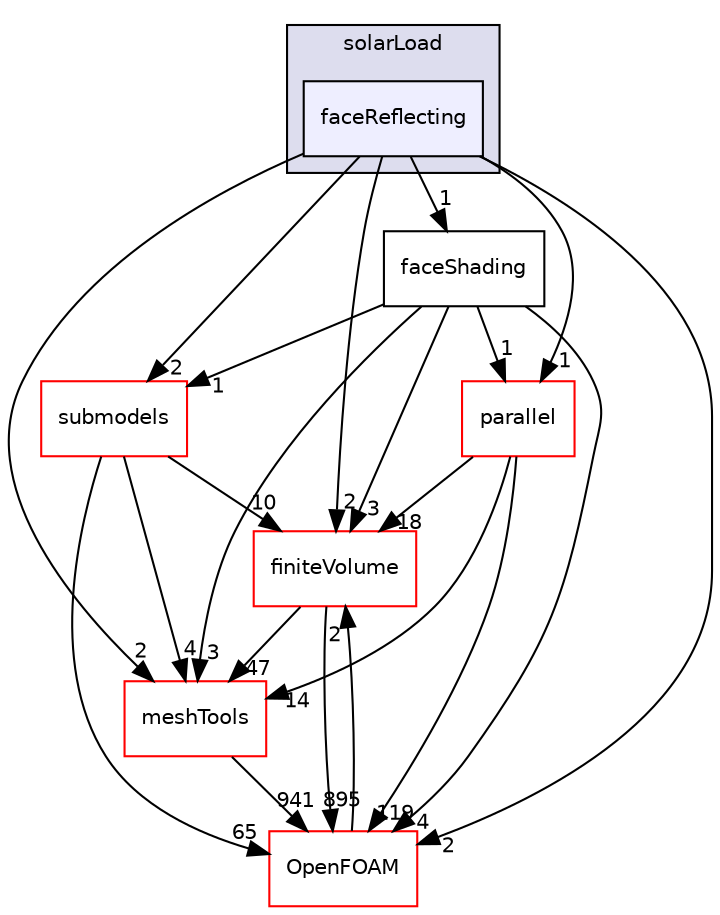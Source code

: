 digraph "src/thermophysicalModels/radiation/radiationModels/solarLoad/faceReflecting" {
  bgcolor=transparent;
  compound=true
  node [ fontsize="10", fontname="Helvetica"];
  edge [ labelfontsize="10", labelfontname="Helvetica"];
  subgraph clusterdir_f297ea9a9f8d3c8b6996293f607cec56 {
    graph [ bgcolor="#ddddee", pencolor="black", label="solarLoad" fontname="Helvetica", fontsize="10", URL="dir_f297ea9a9f8d3c8b6996293f607cec56.html"]
  dir_1e46791d2a232a845e82461075f54c01 [shape=box, label="faceReflecting", style="filled", fillcolor="#eeeeff", pencolor="black", URL="dir_1e46791d2a232a845e82461075f54c01.html"];
  }
  dir_9bd15774b555cf7259a6fa18f99fe99b [shape=box label="finiteVolume" color="red" URL="dir_9bd15774b555cf7259a6fa18f99fe99b.html"];
  dir_ae30ad0bef50cf391b24c614251bb9fd [shape=box label="meshTools" color="red" URL="dir_ae30ad0bef50cf391b24c614251bb9fd.html"];
  dir_e8719ccd60760366888bb431a21ef811 [shape=box label="submodels" color="red" URL="dir_e8719ccd60760366888bb431a21ef811.html"];
  dir_1e99f1b9822dbf5bffb6cd7c2401a906 [shape=box label="faceShading" URL="dir_1e99f1b9822dbf5bffb6cd7c2401a906.html"];
  dir_72b2b5518d1565784443265ec6729f79 [shape=box label="parallel" color="red" URL="dir_72b2b5518d1565784443265ec6729f79.html"];
  dir_c5473ff19b20e6ec4dfe5c310b3778a8 [shape=box label="OpenFOAM" color="red" URL="dir_c5473ff19b20e6ec4dfe5c310b3778a8.html"];
  dir_9bd15774b555cf7259a6fa18f99fe99b->dir_ae30ad0bef50cf391b24c614251bb9fd [headlabel="47", labeldistance=1.5 headhref="dir_000814_001949.html"];
  dir_9bd15774b555cf7259a6fa18f99fe99b->dir_c5473ff19b20e6ec4dfe5c310b3778a8 [headlabel="895", labeldistance=1.5 headhref="dir_000814_002151.html"];
  dir_ae30ad0bef50cf391b24c614251bb9fd->dir_c5473ff19b20e6ec4dfe5c310b3778a8 [headlabel="941", labeldistance=1.5 headhref="dir_001949_002151.html"];
  dir_e8719ccd60760366888bb431a21ef811->dir_9bd15774b555cf7259a6fa18f99fe99b [headlabel="10", labeldistance=1.5 headhref="dir_003744_000814.html"];
  dir_e8719ccd60760366888bb431a21ef811->dir_ae30ad0bef50cf391b24c614251bb9fd [headlabel="4", labeldistance=1.5 headhref="dir_003744_001949.html"];
  dir_e8719ccd60760366888bb431a21ef811->dir_c5473ff19b20e6ec4dfe5c310b3778a8 [headlabel="65", labeldistance=1.5 headhref="dir_003744_002151.html"];
  dir_1e46791d2a232a845e82461075f54c01->dir_9bd15774b555cf7259a6fa18f99fe99b [headlabel="2", labeldistance=1.5 headhref="dir_003741_000814.html"];
  dir_1e46791d2a232a845e82461075f54c01->dir_ae30ad0bef50cf391b24c614251bb9fd [headlabel="2", labeldistance=1.5 headhref="dir_003741_001949.html"];
  dir_1e46791d2a232a845e82461075f54c01->dir_e8719ccd60760366888bb431a21ef811 [headlabel="2", labeldistance=1.5 headhref="dir_003741_003744.html"];
  dir_1e46791d2a232a845e82461075f54c01->dir_1e99f1b9822dbf5bffb6cd7c2401a906 [headlabel="1", labeldistance=1.5 headhref="dir_003741_003742.html"];
  dir_1e46791d2a232a845e82461075f54c01->dir_72b2b5518d1565784443265ec6729f79 [headlabel="1", labeldistance=1.5 headhref="dir_003741_002969.html"];
  dir_1e46791d2a232a845e82461075f54c01->dir_c5473ff19b20e6ec4dfe5c310b3778a8 [headlabel="2", labeldistance=1.5 headhref="dir_003741_002151.html"];
  dir_1e99f1b9822dbf5bffb6cd7c2401a906->dir_9bd15774b555cf7259a6fa18f99fe99b [headlabel="3", labeldistance=1.5 headhref="dir_003742_000814.html"];
  dir_1e99f1b9822dbf5bffb6cd7c2401a906->dir_ae30ad0bef50cf391b24c614251bb9fd [headlabel="3", labeldistance=1.5 headhref="dir_003742_001949.html"];
  dir_1e99f1b9822dbf5bffb6cd7c2401a906->dir_e8719ccd60760366888bb431a21ef811 [headlabel="1", labeldistance=1.5 headhref="dir_003742_003744.html"];
  dir_1e99f1b9822dbf5bffb6cd7c2401a906->dir_72b2b5518d1565784443265ec6729f79 [headlabel="1", labeldistance=1.5 headhref="dir_003742_002969.html"];
  dir_1e99f1b9822dbf5bffb6cd7c2401a906->dir_c5473ff19b20e6ec4dfe5c310b3778a8 [headlabel="4", labeldistance=1.5 headhref="dir_003742_002151.html"];
  dir_72b2b5518d1565784443265ec6729f79->dir_9bd15774b555cf7259a6fa18f99fe99b [headlabel="18", labeldistance=1.5 headhref="dir_002969_000814.html"];
  dir_72b2b5518d1565784443265ec6729f79->dir_ae30ad0bef50cf391b24c614251bb9fd [headlabel="14", labeldistance=1.5 headhref="dir_002969_001949.html"];
  dir_72b2b5518d1565784443265ec6729f79->dir_c5473ff19b20e6ec4dfe5c310b3778a8 [headlabel="119", labeldistance=1.5 headhref="dir_002969_002151.html"];
  dir_c5473ff19b20e6ec4dfe5c310b3778a8->dir_9bd15774b555cf7259a6fa18f99fe99b [headlabel="2", labeldistance=1.5 headhref="dir_002151_000814.html"];
}
